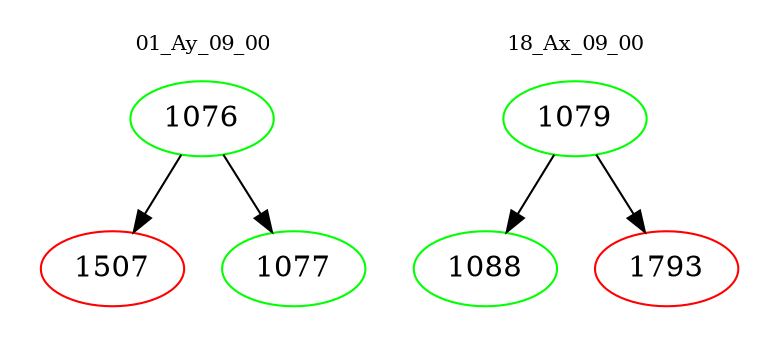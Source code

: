 digraph{
subgraph cluster_0 {
color = white
label = "01_Ay_09_00";
fontsize=10;
T0_1076 [label="1076", color="green"]
T0_1076 -> T0_1507 [color="black"]
T0_1507 [label="1507", color="red"]
T0_1076 -> T0_1077 [color="black"]
T0_1077 [label="1077", color="green"]
}
subgraph cluster_1 {
color = white
label = "18_Ax_09_00";
fontsize=10;
T1_1079 [label="1079", color="green"]
T1_1079 -> T1_1088 [color="black"]
T1_1088 [label="1088", color="green"]
T1_1079 -> T1_1793 [color="black"]
T1_1793 [label="1793", color="red"]
}
}

